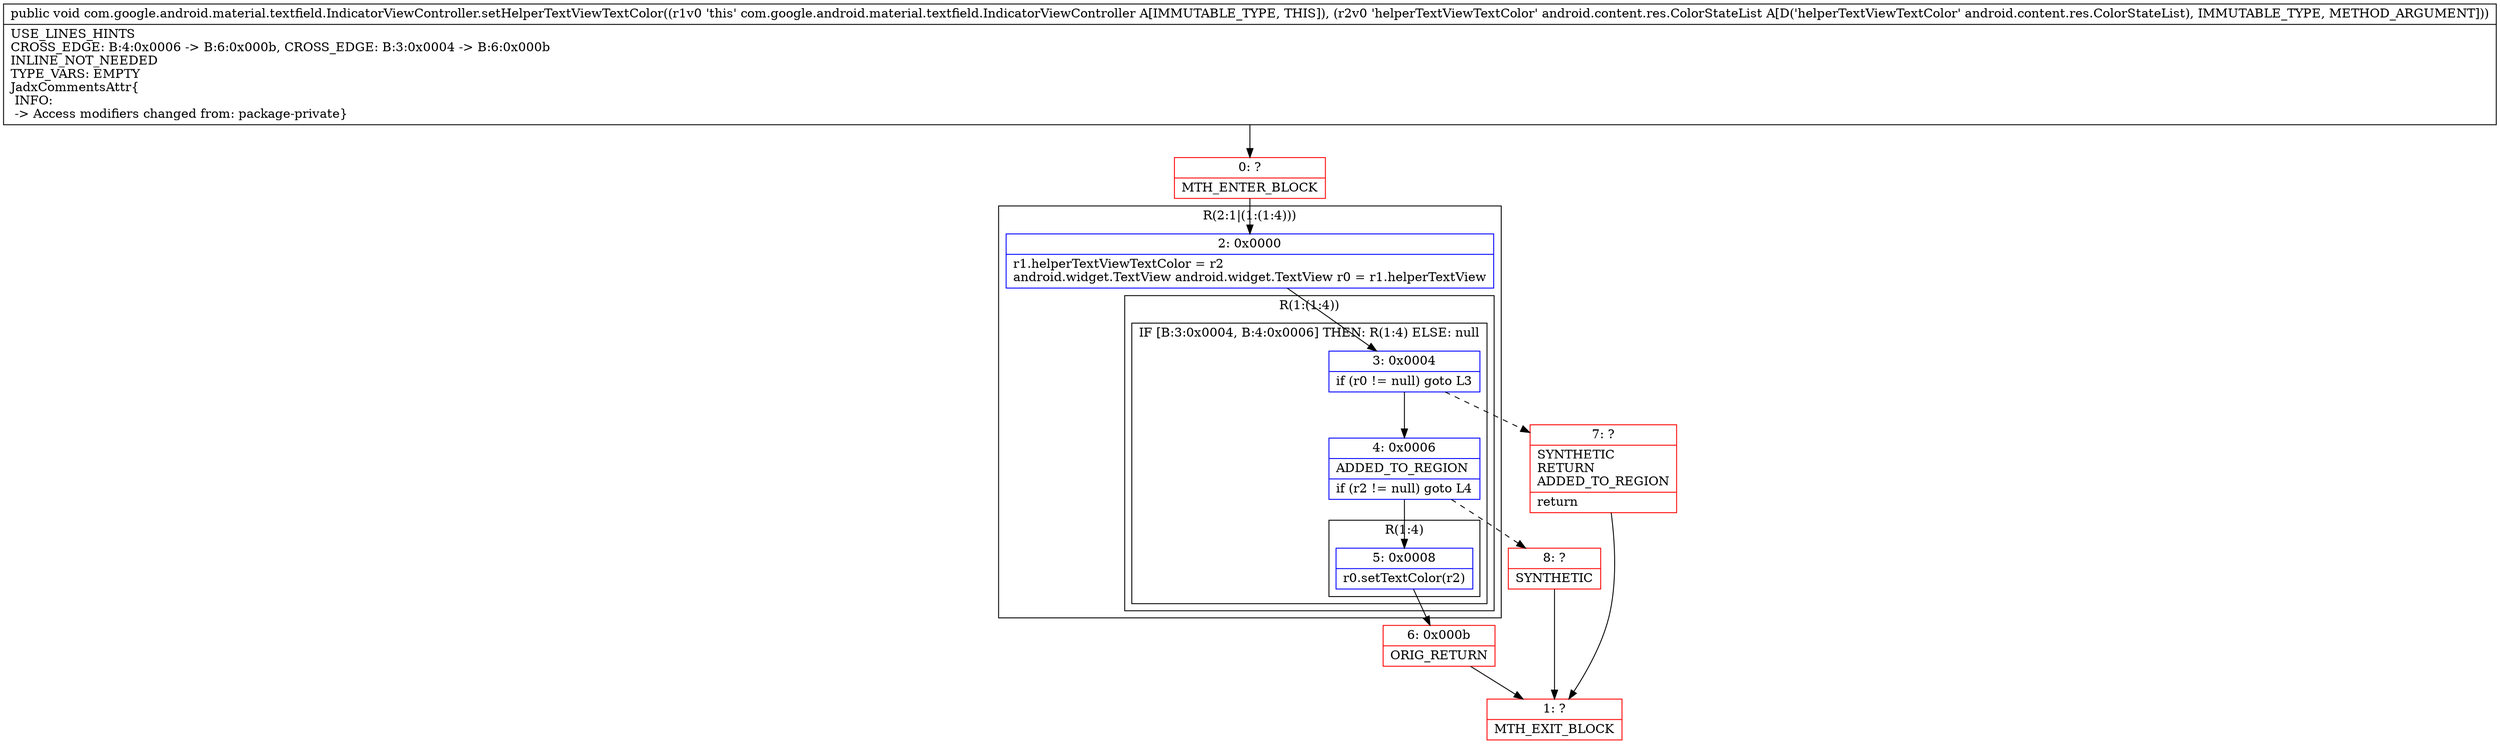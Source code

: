 digraph "CFG forcom.google.android.material.textfield.IndicatorViewController.setHelperTextViewTextColor(Landroid\/content\/res\/ColorStateList;)V" {
subgraph cluster_Region_2084549706 {
label = "R(2:1|(1:(1:4)))";
node [shape=record,color=blue];
Node_2 [shape=record,label="{2\:\ 0x0000|r1.helperTextViewTextColor = r2\landroid.widget.TextView android.widget.TextView r0 = r1.helperTextView\l}"];
subgraph cluster_Region_216654947 {
label = "R(1:(1:4))";
node [shape=record,color=blue];
subgraph cluster_IfRegion_126002563 {
label = "IF [B:3:0x0004, B:4:0x0006] THEN: R(1:4) ELSE: null";
node [shape=record,color=blue];
Node_3 [shape=record,label="{3\:\ 0x0004|if (r0 != null) goto L3\l}"];
Node_4 [shape=record,label="{4\:\ 0x0006|ADDED_TO_REGION\l|if (r2 != null) goto L4\l}"];
subgraph cluster_Region_986570143 {
label = "R(1:4)";
node [shape=record,color=blue];
Node_5 [shape=record,label="{5\:\ 0x0008|r0.setTextColor(r2)\l}"];
}
}
}
}
Node_0 [shape=record,color=red,label="{0\:\ ?|MTH_ENTER_BLOCK\l}"];
Node_6 [shape=record,color=red,label="{6\:\ 0x000b|ORIG_RETURN\l}"];
Node_1 [shape=record,color=red,label="{1\:\ ?|MTH_EXIT_BLOCK\l}"];
Node_8 [shape=record,color=red,label="{8\:\ ?|SYNTHETIC\l}"];
Node_7 [shape=record,color=red,label="{7\:\ ?|SYNTHETIC\lRETURN\lADDED_TO_REGION\l|return\l}"];
MethodNode[shape=record,label="{public void com.google.android.material.textfield.IndicatorViewController.setHelperTextViewTextColor((r1v0 'this' com.google.android.material.textfield.IndicatorViewController A[IMMUTABLE_TYPE, THIS]), (r2v0 'helperTextViewTextColor' android.content.res.ColorStateList A[D('helperTextViewTextColor' android.content.res.ColorStateList), IMMUTABLE_TYPE, METHOD_ARGUMENT]))  | USE_LINES_HINTS\lCROSS_EDGE: B:4:0x0006 \-\> B:6:0x000b, CROSS_EDGE: B:3:0x0004 \-\> B:6:0x000b\lINLINE_NOT_NEEDED\lTYPE_VARS: EMPTY\lJadxCommentsAttr\{\l INFO: \l \-\> Access modifiers changed from: package\-private\}\l}"];
MethodNode -> Node_0;Node_2 -> Node_3;
Node_3 -> Node_4;
Node_3 -> Node_7[style=dashed];
Node_4 -> Node_5;
Node_4 -> Node_8[style=dashed];
Node_5 -> Node_6;
Node_0 -> Node_2;
Node_6 -> Node_1;
Node_8 -> Node_1;
Node_7 -> Node_1;
}

